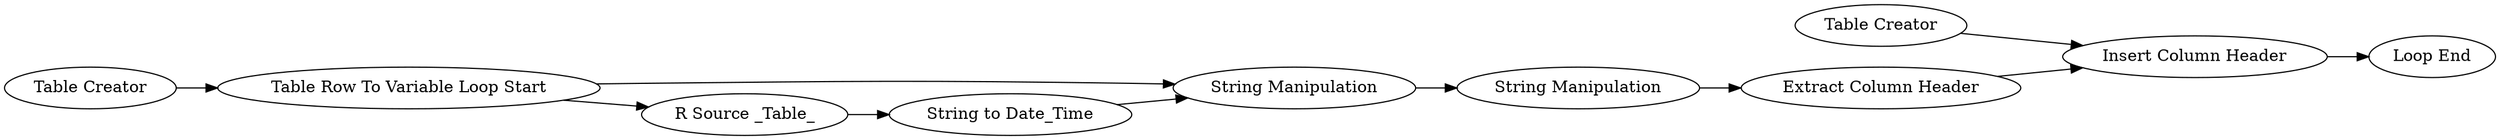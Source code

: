 digraph {
	"-5363864920940550744_6" [label="String Manipulation"]
	"-5363864920940550744_7" [label="String Manipulation"]
	"-5363864920940550744_1" [label="R Source _Table_"]
	"-5363864920940550744_157" [label="Table Creator"]
	"-5363864920940550744_2" [label="String to Date_Time"]
	"-5363864920940550744_5" [label="Loop End"]
	"-5363864920940550744_158" [label="Insert Column Header"]
	"-5363864920940550744_4" [label="Table Row To Variable Loop Start"]
	"-5363864920940550744_3" [label="Table Creator"]
	"-5363864920940550744_156" [label="Extract Column Header"]
	"-5363864920940550744_1" -> "-5363864920940550744_2"
	"-5363864920940550744_2" -> "-5363864920940550744_6"
	"-5363864920940550744_157" -> "-5363864920940550744_158"
	"-5363864920940550744_156" -> "-5363864920940550744_158"
	"-5363864920940550744_7" -> "-5363864920940550744_156"
	"-5363864920940550744_158" -> "-5363864920940550744_5"
	"-5363864920940550744_6" -> "-5363864920940550744_7"
	"-5363864920940550744_4" -> "-5363864920940550744_1"
	"-5363864920940550744_3" -> "-5363864920940550744_4"
	"-5363864920940550744_4" -> "-5363864920940550744_6"
	rankdir=LR
}
